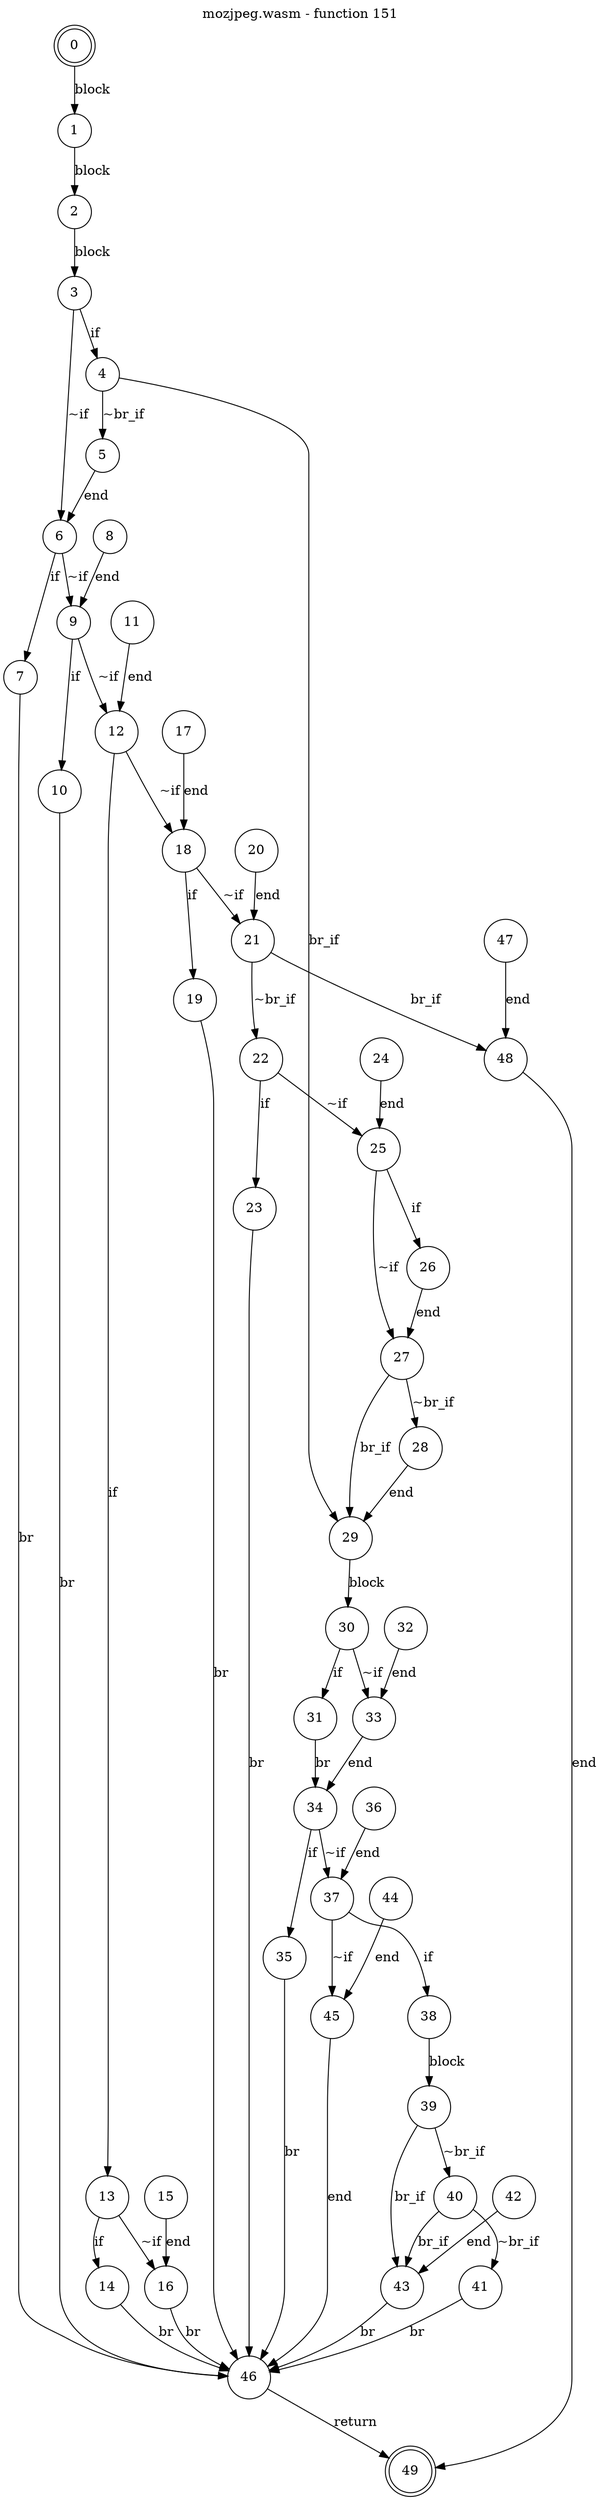 digraph finite_state_machine {
    label = "mozjpeg.wasm - function 151"
    labelloc =  t
    labelfontsize = 16
    labelfontcolor = black
    labelfontname = "Helvetica"
    node [shape = doublecircle]; 0 49;
    node [shape = circle];
    0 -> 1[label = "block"];
    1 -> 2[label = "block"];
    2 -> 3[label = "block"];
    3 -> 4[label = "if"];
    3 -> 6[label = "~if"];
    4 -> 5[label = "~br_if"];
    4 -> 29[label = "br_if"];
    5 -> 6[label = "end"];
    6 -> 7[label = "if"];
    6 -> 9[label = "~if"];
    7 -> 46[label = "br"];
    8 -> 9[label = "end"];
    9 -> 10[label = "if"];
    9 -> 12[label = "~if"];
    10 -> 46[label = "br"];
    11 -> 12[label = "end"];
    12 -> 13[label = "if"];
    12 -> 18[label = "~if"];
    13 -> 14[label = "if"];
    13 -> 16[label = "~if"];
    14 -> 46[label = "br"];
    15 -> 16[label = "end"];
    16 -> 46[label = "br"];
    17 -> 18[label = "end"];
    18 -> 19[label = "if"];
    18 -> 21[label = "~if"];
    19 -> 46[label = "br"];
    20 -> 21[label = "end"];
    21 -> 22[label = "~br_if"];
    21 -> 48[label = "br_if"];
    22 -> 23[label = "if"];
    22 -> 25[label = "~if"];
    23 -> 46[label = "br"];
    24 -> 25[label = "end"];
    25 -> 26[label = "if"];
    25 -> 27[label = "~if"];
    26 -> 27[label = "end"];
    27 -> 28[label = "~br_if"];
    27 -> 29[label = "br_if"];
    28 -> 29[label = "end"];
    29 -> 30[label = "block"];
    30 -> 31[label = "if"];
    30 -> 33[label = "~if"];
    31 -> 34[label = "br"];
    32 -> 33[label = "end"];
    33 -> 34[label = "end"];
    34 -> 35[label = "if"];
    34 -> 37[label = "~if"];
    35 -> 46[label = "br"];
    36 -> 37[label = "end"];
    37 -> 38[label = "if"];
    37 -> 45[label = "~if"];
    38 -> 39[label = "block"];
    39 -> 40[label = "~br_if"];
    39 -> 43[label = "br_if"];
    40 -> 41[label = "~br_if"];
    40 -> 43[label = "br_if"];
    41 -> 46[label = "br"];
    42 -> 43[label = "end"];
    43 -> 46[label = "br"];
    44 -> 45[label = "end"];
    45 -> 46[label = "end"];
    46 -> 49[label = "return"];
    47 -> 48[label = "end"];
    48 -> 49[label = "end"];
}
